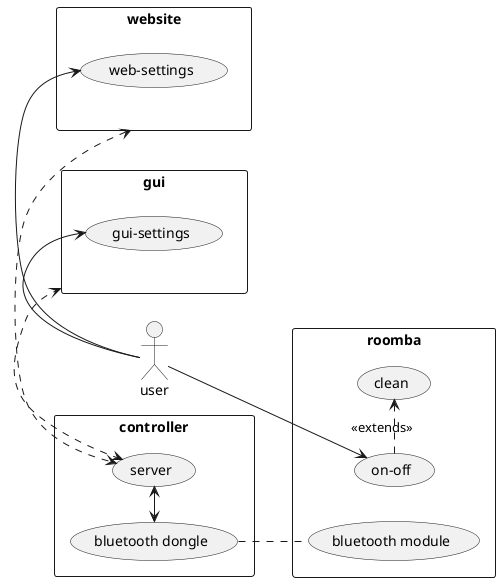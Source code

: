 @startuml
left to right direction
skinparam packageStyle rectangle

actor user

rectangle gui {
  user -> (gui-settings)
}

rectangle website {
  user -> (web-settings)
}

rectangle controller {
  (bluetooth dongle) <-> (server)
}

rectangle roomba {
   (bluetooth dongle) ..(bluetooth module)
   user -> (on-off)
   (on-off) .> (clean) : <<extends>>
}

gui <.> server
website <.> server
@enduml